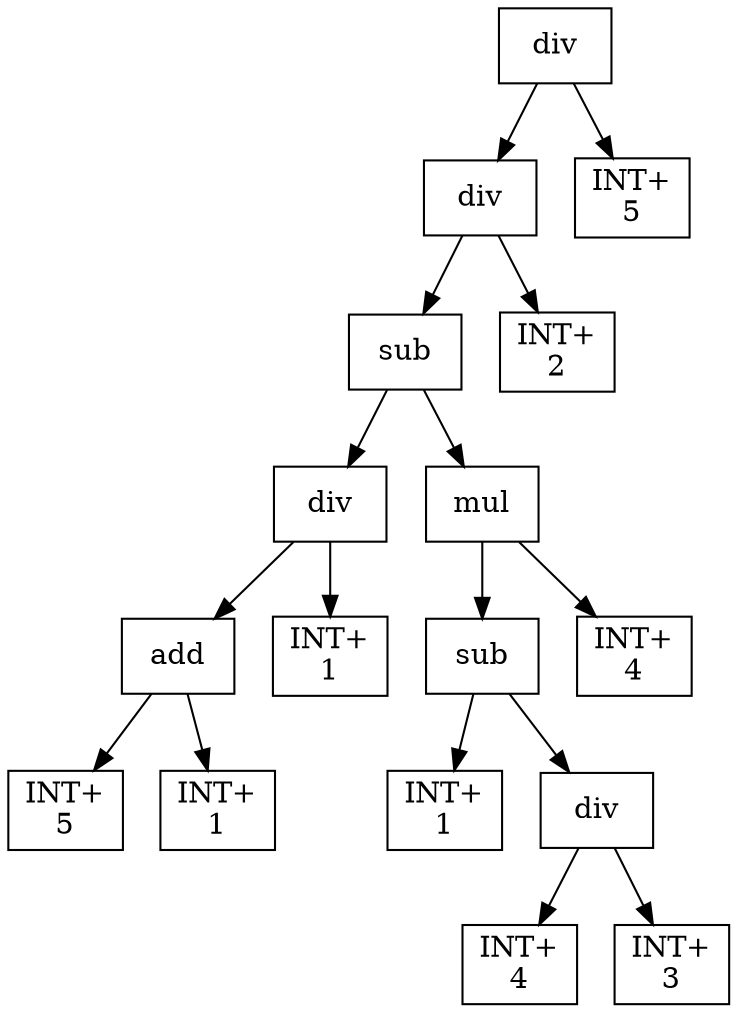 digraph expr {
  node [shape=box];
  n1 [label="div"];
  n2 [label="div"];
  n3 [label="sub"];
  n4 [label="div"];
  n5 [label="add"];
  n6 [label="INT+\n5"];
  n7 [label="INT+\n1"];
  n5 -> n6;
  n5 -> n7;
  n8 [label="INT+\n1"];
  n4 -> n5;
  n4 -> n8;
  n9 [label="mul"];
  n10 [label="sub"];
  n11 [label="INT+\n1"];
  n12 [label="div"];
  n13 [label="INT+\n4"];
  n14 [label="INT+\n3"];
  n12 -> n13;
  n12 -> n14;
  n10 -> n11;
  n10 -> n12;
  n15 [label="INT+\n4"];
  n9 -> n10;
  n9 -> n15;
  n3 -> n4;
  n3 -> n9;
  n16 [label="INT+\n2"];
  n2 -> n3;
  n2 -> n16;
  n17 [label="INT+\n5"];
  n1 -> n2;
  n1 -> n17;
}